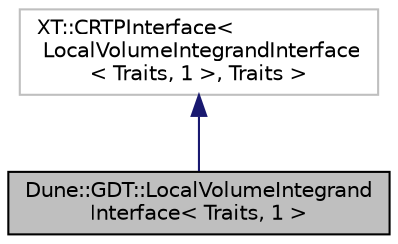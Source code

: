 digraph "Dune::GDT::LocalVolumeIntegrandInterface&lt; Traits, 1 &gt;"
{
  edge [fontname="Helvetica",fontsize="10",labelfontname="Helvetica",labelfontsize="10"];
  node [fontname="Helvetica",fontsize="10",shape=record];
  Node0 [label="Dune::GDT::LocalVolumeIntegrand\lInterface\< Traits, 1 \>",height=0.2,width=0.4,color="black", fillcolor="grey75", style="filled", fontcolor="black"];
  Node1 -> Node0 [dir="back",color="midnightblue",fontsize="10",style="solid",fontname="Helvetica"];
  Node1 [label="XT::CRTPInterface\<\l LocalVolumeIntegrandInterface\l\< Traits, 1 \>, Traits \>",height=0.2,width=0.4,color="grey75", fillcolor="white", style="filled"];
}
